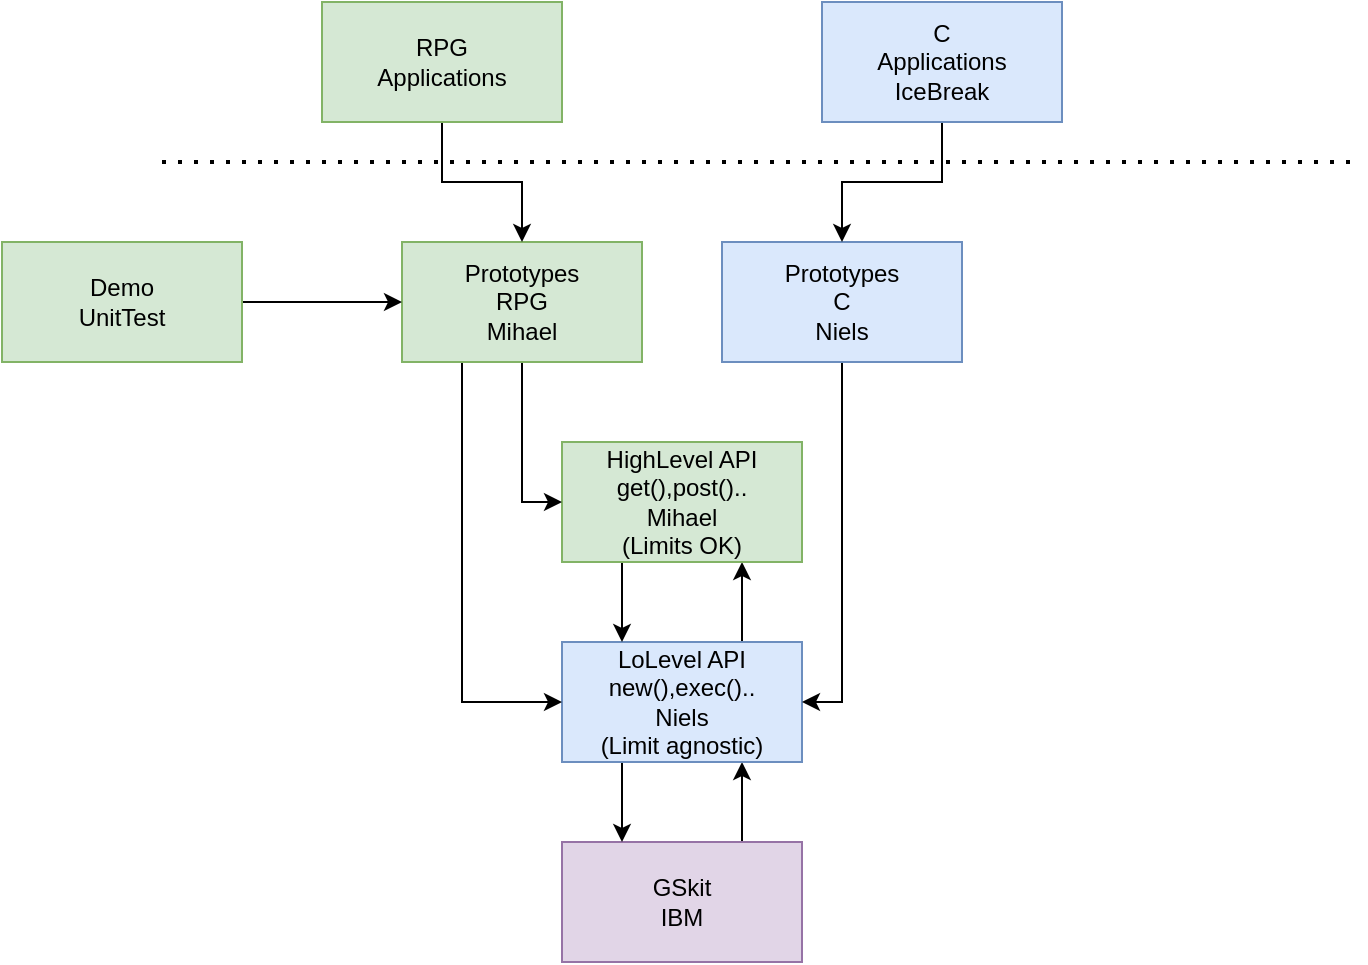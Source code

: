 <mxfile version="21.2.8" type="device">
  <diagram name="Page-1" id="ClLb21L-YNPrtEjNxc2b">
    <mxGraphModel dx="1114" dy="974" grid="1" gridSize="10" guides="1" tooltips="1" connect="1" arrows="1" fold="1" page="1" pageScale="1" pageWidth="827" pageHeight="1169" math="0" shadow="0">
      <root>
        <mxCell id="0" />
        <mxCell id="1" parent="0" />
        <mxCell id="xUONxnw8ljr_jnJsV8KF-4" style="edgeStyle=orthogonalEdgeStyle;rounded=0;orthogonalLoop=1;jettySize=auto;html=1;exitX=0.75;exitY=0;exitDx=0;exitDy=0;entryX=0.75;entryY=1;entryDx=0;entryDy=0;" edge="1" parent="1" source="xUONxnw8ljr_jnJsV8KF-1" target="xUONxnw8ljr_jnJsV8KF-2">
          <mxGeometry relative="1" as="geometry" />
        </mxCell>
        <mxCell id="xUONxnw8ljr_jnJsV8KF-1" value="GSkit&lt;br&gt;IBM" style="rounded=0;whiteSpace=wrap;html=1;fillColor=#e1d5e7;strokeColor=#9673a6;" vertex="1" parent="1">
          <mxGeometry x="320" y="440" width="120" height="60" as="geometry" />
        </mxCell>
        <mxCell id="xUONxnw8ljr_jnJsV8KF-5" style="edgeStyle=orthogonalEdgeStyle;rounded=0;orthogonalLoop=1;jettySize=auto;html=1;exitX=0.25;exitY=1;exitDx=0;exitDy=0;entryX=0.25;entryY=0;entryDx=0;entryDy=0;" edge="1" parent="1" source="xUONxnw8ljr_jnJsV8KF-2" target="xUONxnw8ljr_jnJsV8KF-1">
          <mxGeometry relative="1" as="geometry" />
        </mxCell>
        <mxCell id="xUONxnw8ljr_jnJsV8KF-10" style="edgeStyle=orthogonalEdgeStyle;rounded=0;orthogonalLoop=1;jettySize=auto;html=1;exitX=0.75;exitY=0;exitDx=0;exitDy=0;entryX=0.75;entryY=1;entryDx=0;entryDy=0;" edge="1" parent="1" source="xUONxnw8ljr_jnJsV8KF-2" target="xUONxnw8ljr_jnJsV8KF-7">
          <mxGeometry relative="1" as="geometry" />
        </mxCell>
        <mxCell id="xUONxnw8ljr_jnJsV8KF-2" value="LoLevel API&lt;br&gt;new(),exec()..&lt;br&gt;Niels&lt;br&gt;(Limit agnostic)" style="rounded=0;whiteSpace=wrap;html=1;fillColor=#dae8fc;strokeColor=#6c8ebf;" vertex="1" parent="1">
          <mxGeometry x="320" y="340" width="120" height="60" as="geometry" />
        </mxCell>
        <mxCell id="xUONxnw8ljr_jnJsV8KF-11" style="edgeStyle=orthogonalEdgeStyle;rounded=0;orthogonalLoop=1;jettySize=auto;html=1;exitX=0.25;exitY=1;exitDx=0;exitDy=0;entryX=0.25;entryY=0;entryDx=0;entryDy=0;" edge="1" parent="1" source="xUONxnw8ljr_jnJsV8KF-7" target="xUONxnw8ljr_jnJsV8KF-2">
          <mxGeometry relative="1" as="geometry" />
        </mxCell>
        <mxCell id="xUONxnw8ljr_jnJsV8KF-7" value="HighLevel API&lt;br&gt;get(),post()..&lt;br&gt;Mihael&lt;br&gt;(Limits OK)" style="rounded=0;whiteSpace=wrap;html=1;fillColor=#d5e8d4;strokeColor=#82b366;" vertex="1" parent="1">
          <mxGeometry x="320" y="240" width="120" height="60" as="geometry" />
        </mxCell>
        <mxCell id="xUONxnw8ljr_jnJsV8KF-15" style="edgeStyle=orthogonalEdgeStyle;rounded=0;orthogonalLoop=1;jettySize=auto;html=1;exitX=0.5;exitY=1;exitDx=0;exitDy=0;entryX=0;entryY=0.5;entryDx=0;entryDy=0;" edge="1" parent="1" source="xUONxnw8ljr_jnJsV8KF-12" target="xUONxnw8ljr_jnJsV8KF-7">
          <mxGeometry relative="1" as="geometry" />
        </mxCell>
        <mxCell id="xUONxnw8ljr_jnJsV8KF-16" style="edgeStyle=orthogonalEdgeStyle;rounded=0;orthogonalLoop=1;jettySize=auto;html=1;exitX=0.25;exitY=1;exitDx=0;exitDy=0;entryX=0;entryY=0.5;entryDx=0;entryDy=0;" edge="1" parent="1" source="xUONxnw8ljr_jnJsV8KF-12" target="xUONxnw8ljr_jnJsV8KF-2">
          <mxGeometry relative="1" as="geometry" />
        </mxCell>
        <mxCell id="xUONxnw8ljr_jnJsV8KF-12" value="Prototypes&lt;br&gt;RPG&lt;br&gt;Mihael" style="rounded=0;whiteSpace=wrap;html=1;fillColor=#d5e8d4;strokeColor=#82b366;" vertex="1" parent="1">
          <mxGeometry x="240" y="140" width="120" height="60" as="geometry" />
        </mxCell>
        <mxCell id="xUONxnw8ljr_jnJsV8KF-14" style="edgeStyle=orthogonalEdgeStyle;rounded=0;orthogonalLoop=1;jettySize=auto;html=1;exitX=0.5;exitY=1;exitDx=0;exitDy=0;entryX=1;entryY=0.5;entryDx=0;entryDy=0;" edge="1" parent="1" source="xUONxnw8ljr_jnJsV8KF-13" target="xUONxnw8ljr_jnJsV8KF-2">
          <mxGeometry relative="1" as="geometry" />
        </mxCell>
        <mxCell id="xUONxnw8ljr_jnJsV8KF-13" value="Prototypes&lt;br&gt;C&lt;br&gt;Niels" style="rounded=0;whiteSpace=wrap;html=1;fillColor=#dae8fc;strokeColor=#6c8ebf;" vertex="1" parent="1">
          <mxGeometry x="400" y="140" width="120" height="60" as="geometry" />
        </mxCell>
        <mxCell id="xUONxnw8ljr_jnJsV8KF-18" style="edgeStyle=orthogonalEdgeStyle;rounded=0;orthogonalLoop=1;jettySize=auto;html=1;exitX=0.5;exitY=1;exitDx=0;exitDy=0;entryX=0.5;entryY=0;entryDx=0;entryDy=0;" edge="1" parent="1" source="xUONxnw8ljr_jnJsV8KF-17" target="xUONxnw8ljr_jnJsV8KF-12">
          <mxGeometry relative="1" as="geometry" />
        </mxCell>
        <mxCell id="xUONxnw8ljr_jnJsV8KF-17" value="RPG&lt;br&gt;Applications" style="rounded=0;whiteSpace=wrap;html=1;fillColor=#d5e8d4;strokeColor=#82b366;" vertex="1" parent="1">
          <mxGeometry x="200" y="20" width="120" height="60" as="geometry" />
        </mxCell>
        <mxCell id="xUONxnw8ljr_jnJsV8KF-20" style="edgeStyle=orthogonalEdgeStyle;rounded=0;orthogonalLoop=1;jettySize=auto;html=1;entryX=0.5;entryY=0;entryDx=0;entryDy=0;" edge="1" parent="1" source="xUONxnw8ljr_jnJsV8KF-19" target="xUONxnw8ljr_jnJsV8KF-13">
          <mxGeometry relative="1" as="geometry" />
        </mxCell>
        <mxCell id="xUONxnw8ljr_jnJsV8KF-19" value="C&lt;br&gt;Applications&lt;br&gt;IceBreak" style="rounded=0;whiteSpace=wrap;html=1;fillColor=#dae8fc;strokeColor=#6c8ebf;" vertex="1" parent="1">
          <mxGeometry x="450" y="20" width="120" height="60" as="geometry" />
        </mxCell>
        <mxCell id="xUONxnw8ljr_jnJsV8KF-22" value="" style="endArrow=none;dashed=1;html=1;dashPattern=1 3;strokeWidth=2;rounded=0;" edge="1" parent="1">
          <mxGeometry width="50" height="50" relative="1" as="geometry">
            <mxPoint x="120" y="100" as="sourcePoint" />
            <mxPoint x="720" y="100" as="targetPoint" />
          </mxGeometry>
        </mxCell>
        <mxCell id="xUONxnw8ljr_jnJsV8KF-24" style="edgeStyle=orthogonalEdgeStyle;rounded=0;orthogonalLoop=1;jettySize=auto;html=1;exitX=1;exitY=0.5;exitDx=0;exitDy=0;entryX=0;entryY=0.5;entryDx=0;entryDy=0;" edge="1" parent="1" source="xUONxnw8ljr_jnJsV8KF-23" target="xUONxnw8ljr_jnJsV8KF-12">
          <mxGeometry relative="1" as="geometry" />
        </mxCell>
        <mxCell id="xUONxnw8ljr_jnJsV8KF-23" value="Demo&lt;br&gt;UnitTest" style="rounded=0;whiteSpace=wrap;html=1;fillColor=#d5e8d4;strokeColor=#82b366;" vertex="1" parent="1">
          <mxGeometry x="40" y="140" width="120" height="60" as="geometry" />
        </mxCell>
      </root>
    </mxGraphModel>
  </diagram>
</mxfile>
